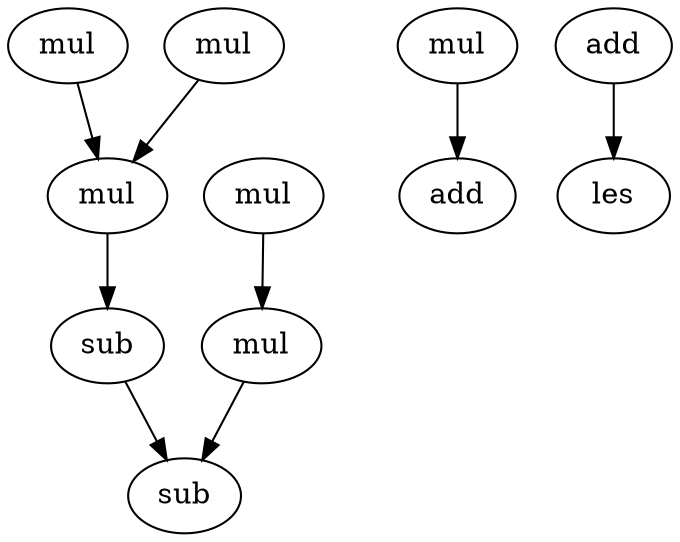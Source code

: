 digraph hal1 {
    1 [label = mul];
    2 [label = mul];
    3 [label = mul];
    4 [label = sub];
    5 [label = sub];
    6 [label = mul];
    7 [label = mul];
    8 [label = mul];
    9 [label = add];
    10 [label = add];
    11 [label = les];
    1 -> 3 [name=16];
    2 -> 3 [name=14];
    3 -> 4 [name=20];
    4 -> 5 [name=24];
    6 -> 7 [name=17];
    7 -> 5 [name=22];
    8 -> 9 [name=15];
    10 -> 11 [name=18];
}

